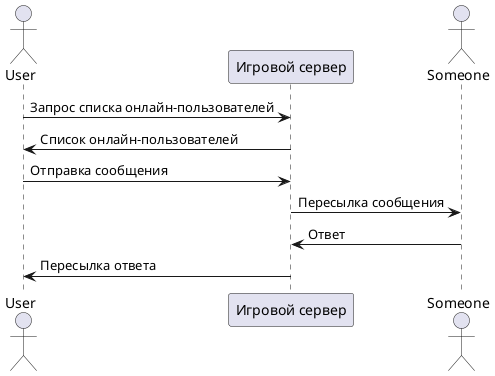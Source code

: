 ﻿@startuml
actor User
participant "Игровой сервер" as Server
actor Someone

User -> Server: Запрос списка онлайн-пользователей
Server -> User: Список онлайн-пользователей

User -> Server: Отправка сообщения
Server -> Someone: Пересылка сообщения
Someone -> Server: Ответ
Server -> User: Пересылка ответа

@enduml

